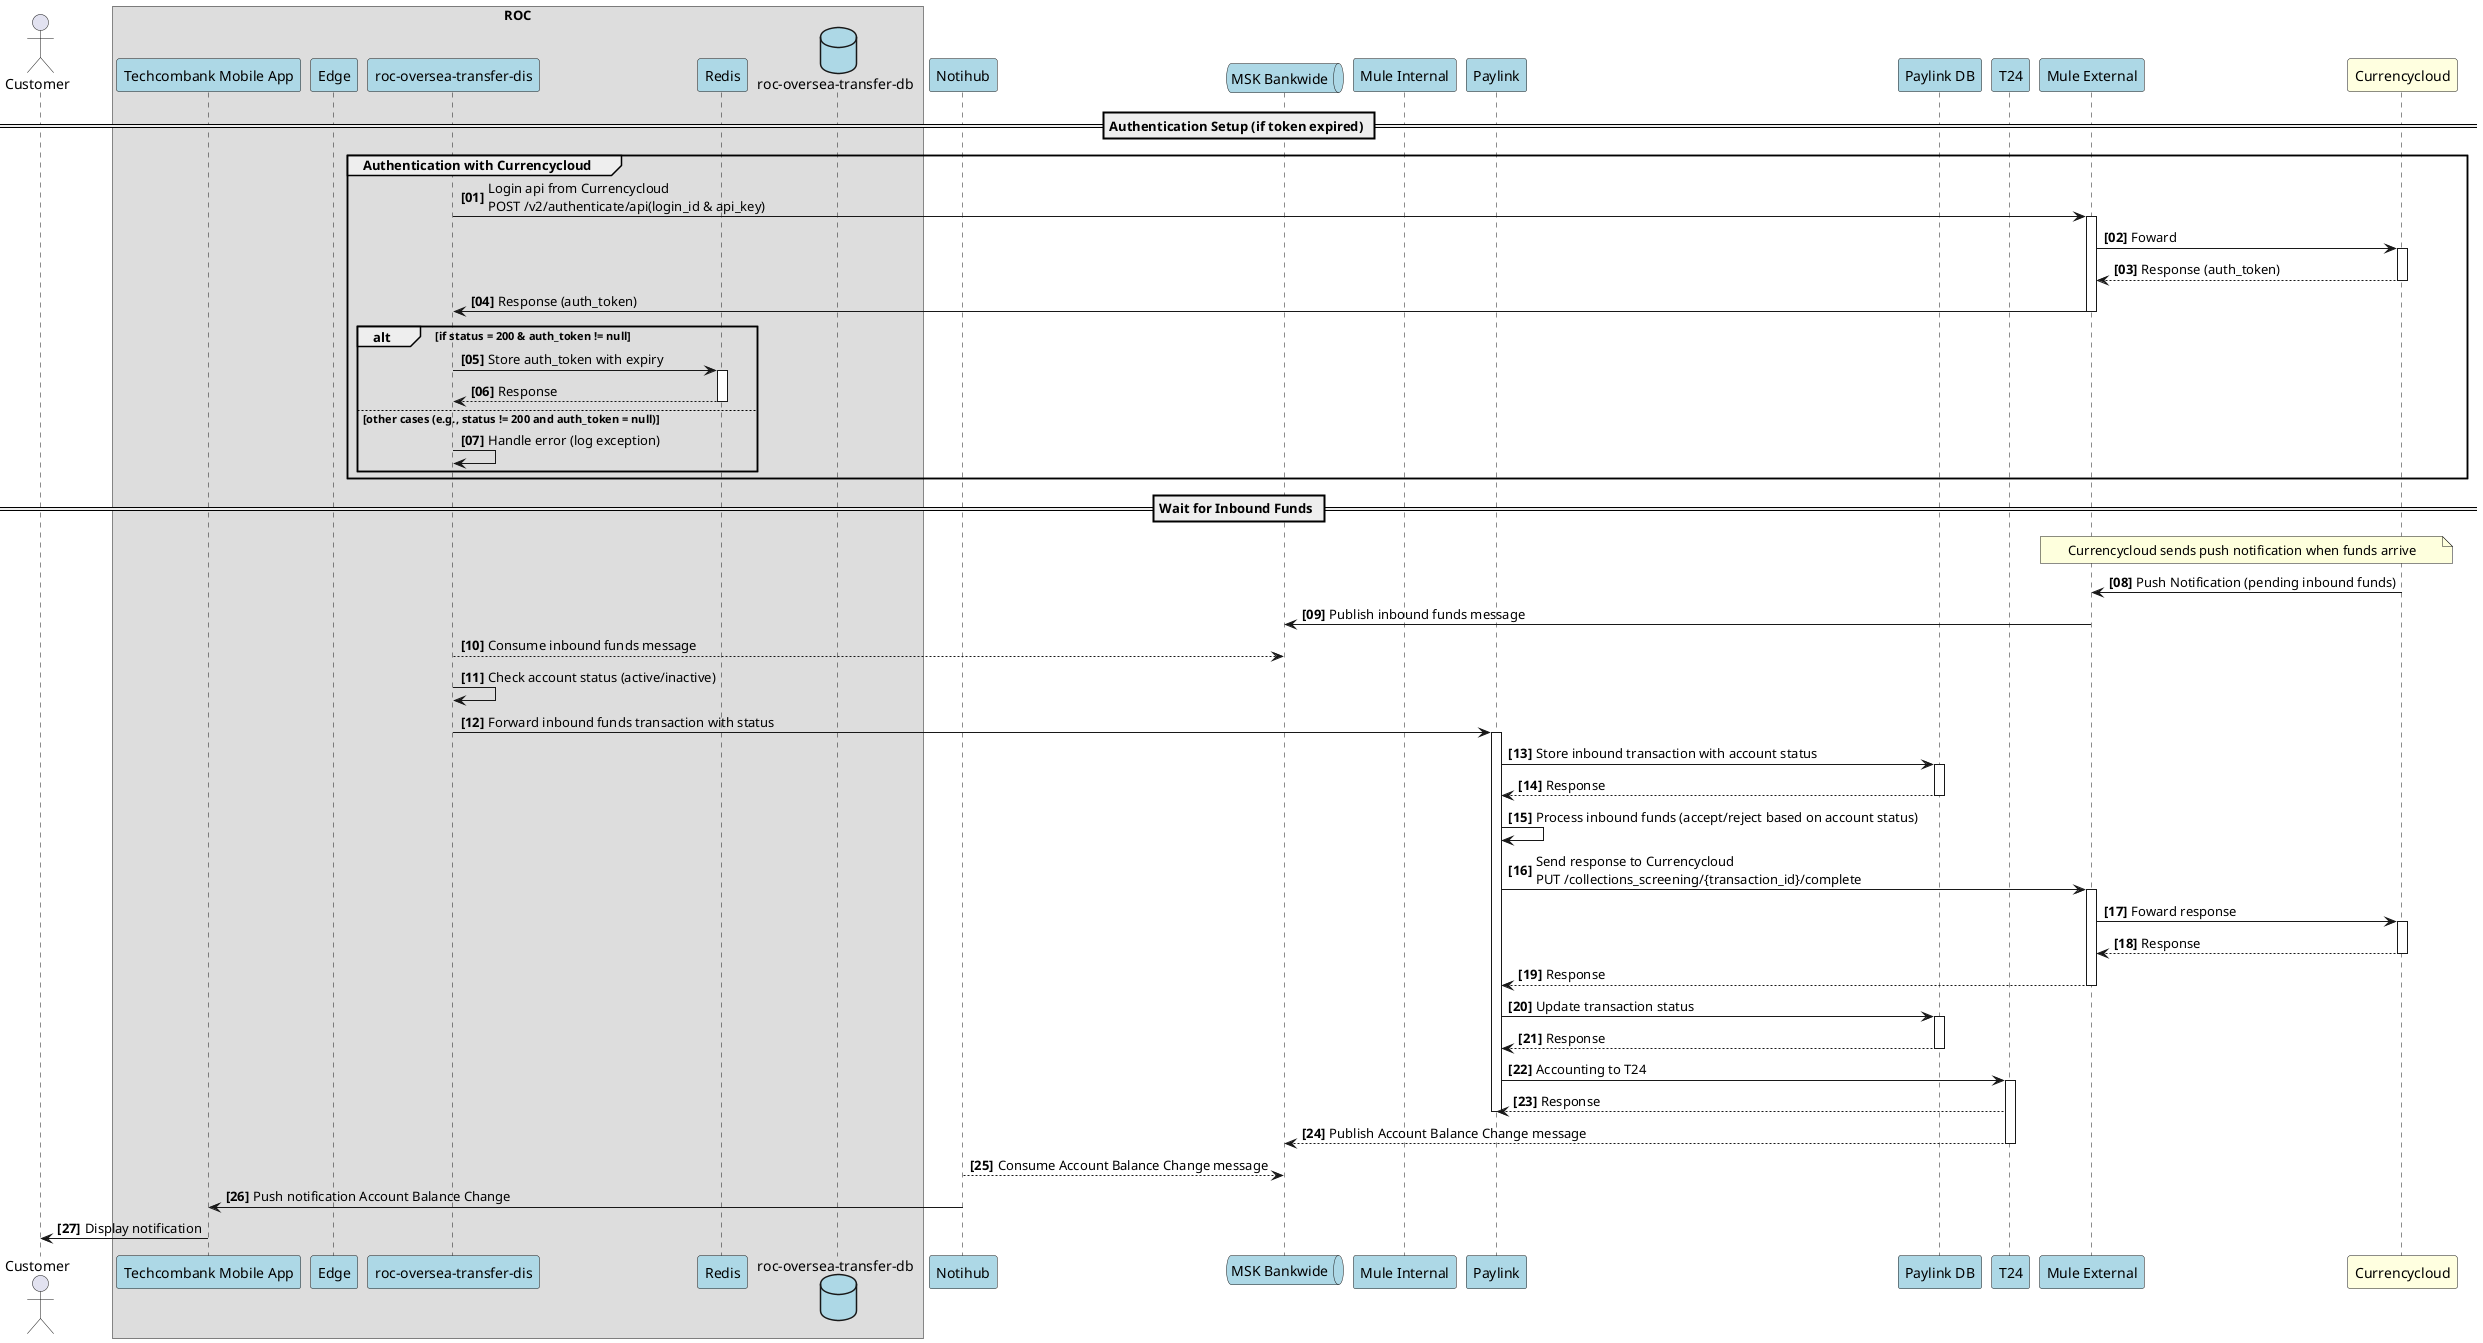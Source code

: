 @startuml Inbound Funds Flow

autonumber "<b>[00]"
actor Customer as "Customer"
box ROC
participant TCBM as "Techcombank Mobile App" #LightBlue
participant Edge as "Edge" #LightBlue
participant OT as "roc-oversea-transfer-dis" #LightBlue
participant Redis as "Redis" #LightBlue
database OTDB as "roc-oversea-transfer-db" #LightBlue
end box
participant Notihub as "Notihub" #LightBlue
queue MSK as "MSK Bankwide" #LightBlue
participant MuleIn as "Mule Internal" #LightBlue
participant PL as "Paylink" #LightBlue
participant PLDB as "Paylink DB" #LightBlue
participant T24 as "T24" #LightBlue
participant MuleEx as "Mule External" #LightBlue
participant CC as "Currencycloud" #LightYellow

== Authentication Setup (if token expired) ==
group Authentication with Currencycloud
OT -> MuleEx: Login api from Currencycloud\nPOST /v2/authenticate/api(login_id & api_key)
activate MuleEx
MuleEx -> CC: Foward
activate CC
CC --> MuleEx: Response (auth_token)
deactivate CC
MuleEx -> OT: Response (auth_token)
deactivate MuleEx

alt if status = 200 & auth_token != null
    OT -> Redis: Store auth_token with expiry
    activate Redis
    Redis --> OT: Response
    deactivate Redis
else other cases (e.g., status != 200 and auth_token = null)
    OT -> OT: Handle error (log exception)
end
end

== Wait for Inbound Funds ==
note over MuleEx,CC: Currencycloud sends push notification when funds arrive

activate CC
CC -> MuleEx: Push Notification (pending inbound funds)

MuleEx -> MSK: Publish inbound funds message

OT --> MSK: Consume inbound funds message

OT -> OT: Check account status (active/inactive)

OT -> PL: Forward inbound funds transaction with status
activate PL

PL -> PLDB: Store inbound transaction with account status
activate PLDB

PLDB --> PL: Response
deactivate PLDB

PL -> PL: Process inbound funds (accept/reject based on account status)

PL -> MuleEx: Send response to Currencycloud\nPUT /collections_screening/{transaction_id}/complete
activate MuleEx

MuleEx -> CC: Foward response
activate CC

CC --> MuleEx: Response
deactivate CC

MuleEx --> PL: Response
deactivate MuleEx

PL -> PLDB: Update transaction status
activate PLDB

PLDB --> PL: Response
deactivate PLDB

PL -> T24: Accounting to T24
activate T24

T24 --> PL: Response
deactivate PL

T24 --> MSK: Publish Account Balance Change message
deactivate T24

Notihub --> MSK: Consume Account Balance Change message

Notihub -> TCBM: Push notification Account Balance Change

TCBM -> Customer: Display notification

@enduml